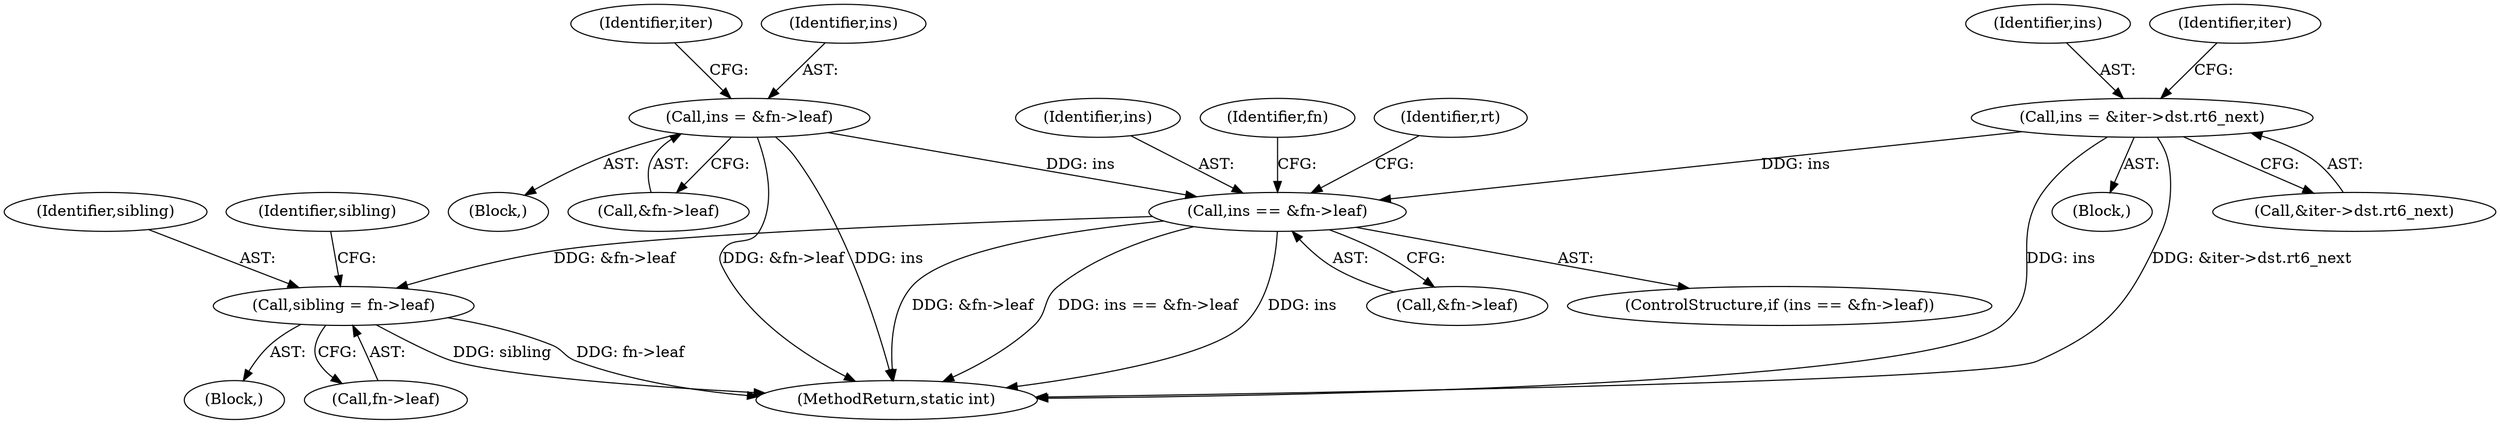 digraph "0_linux_307f2fb95e9b96b3577916e73d92e104f8f26494@pointer" {
"1000314" [label="(Call,ins == &fn->leaf)"];
"1000151" [label="(Call,ins = &fn->leaf)"];
"1000305" [label="(Call,ins = &iter->dst.rt6_next)"];
"1000333" [label="(Call,sibling = fn->leaf)"];
"1000306" [label="(Identifier,ins)"];
"1000322" [label="(Identifier,fn)"];
"1000153" [label="(Call,&fn->leaf)"];
"1000151" [label="(Call,ins = &fn->leaf)"];
"1000313" [label="(ControlStructure,if (ins == &fn->leaf))"];
"1000329" [label="(Block,)"];
"1000305" [label="(Call,ins = &iter->dst.rt6_next)"];
"1000335" [label="(Call,fn->leaf)"];
"1000112" [label="(Block,)"];
"1000171" [label="(Block,)"];
"1000314" [label="(Call,ins == &fn->leaf)"];
"1000529" [label="(MethodReturn,static int)"];
"1000334" [label="(Identifier,sibling)"];
"1000307" [label="(Call,&iter->dst.rt6_next)"];
"1000315" [label="(Identifier,ins)"];
"1000159" [label="(Identifier,iter)"];
"1000152" [label="(Identifier,ins)"];
"1000316" [label="(Call,&fn->leaf)"];
"1000165" [label="(Identifier,iter)"];
"1000339" [label="(Identifier,sibling)"];
"1000327" [label="(Identifier,rt)"];
"1000333" [label="(Call,sibling = fn->leaf)"];
"1000314" -> "1000313"  [label="AST: "];
"1000314" -> "1000316"  [label="CFG: "];
"1000315" -> "1000314"  [label="AST: "];
"1000316" -> "1000314"  [label="AST: "];
"1000322" -> "1000314"  [label="CFG: "];
"1000327" -> "1000314"  [label="CFG: "];
"1000314" -> "1000529"  [label="DDG: ins"];
"1000314" -> "1000529"  [label="DDG: &fn->leaf"];
"1000314" -> "1000529"  [label="DDG: ins == &fn->leaf"];
"1000151" -> "1000314"  [label="DDG: ins"];
"1000305" -> "1000314"  [label="DDG: ins"];
"1000314" -> "1000333"  [label="DDG: &fn->leaf"];
"1000151" -> "1000112"  [label="AST: "];
"1000151" -> "1000153"  [label="CFG: "];
"1000152" -> "1000151"  [label="AST: "];
"1000153" -> "1000151"  [label="AST: "];
"1000159" -> "1000151"  [label="CFG: "];
"1000151" -> "1000529"  [label="DDG: ins"];
"1000151" -> "1000529"  [label="DDG: &fn->leaf"];
"1000305" -> "1000171"  [label="AST: "];
"1000305" -> "1000307"  [label="CFG: "];
"1000306" -> "1000305"  [label="AST: "];
"1000307" -> "1000305"  [label="AST: "];
"1000165" -> "1000305"  [label="CFG: "];
"1000305" -> "1000529"  [label="DDG: &iter->dst.rt6_next"];
"1000305" -> "1000529"  [label="DDG: ins"];
"1000333" -> "1000329"  [label="AST: "];
"1000333" -> "1000335"  [label="CFG: "];
"1000334" -> "1000333"  [label="AST: "];
"1000335" -> "1000333"  [label="AST: "];
"1000339" -> "1000333"  [label="CFG: "];
"1000333" -> "1000529"  [label="DDG: sibling"];
"1000333" -> "1000529"  [label="DDG: fn->leaf"];
}

